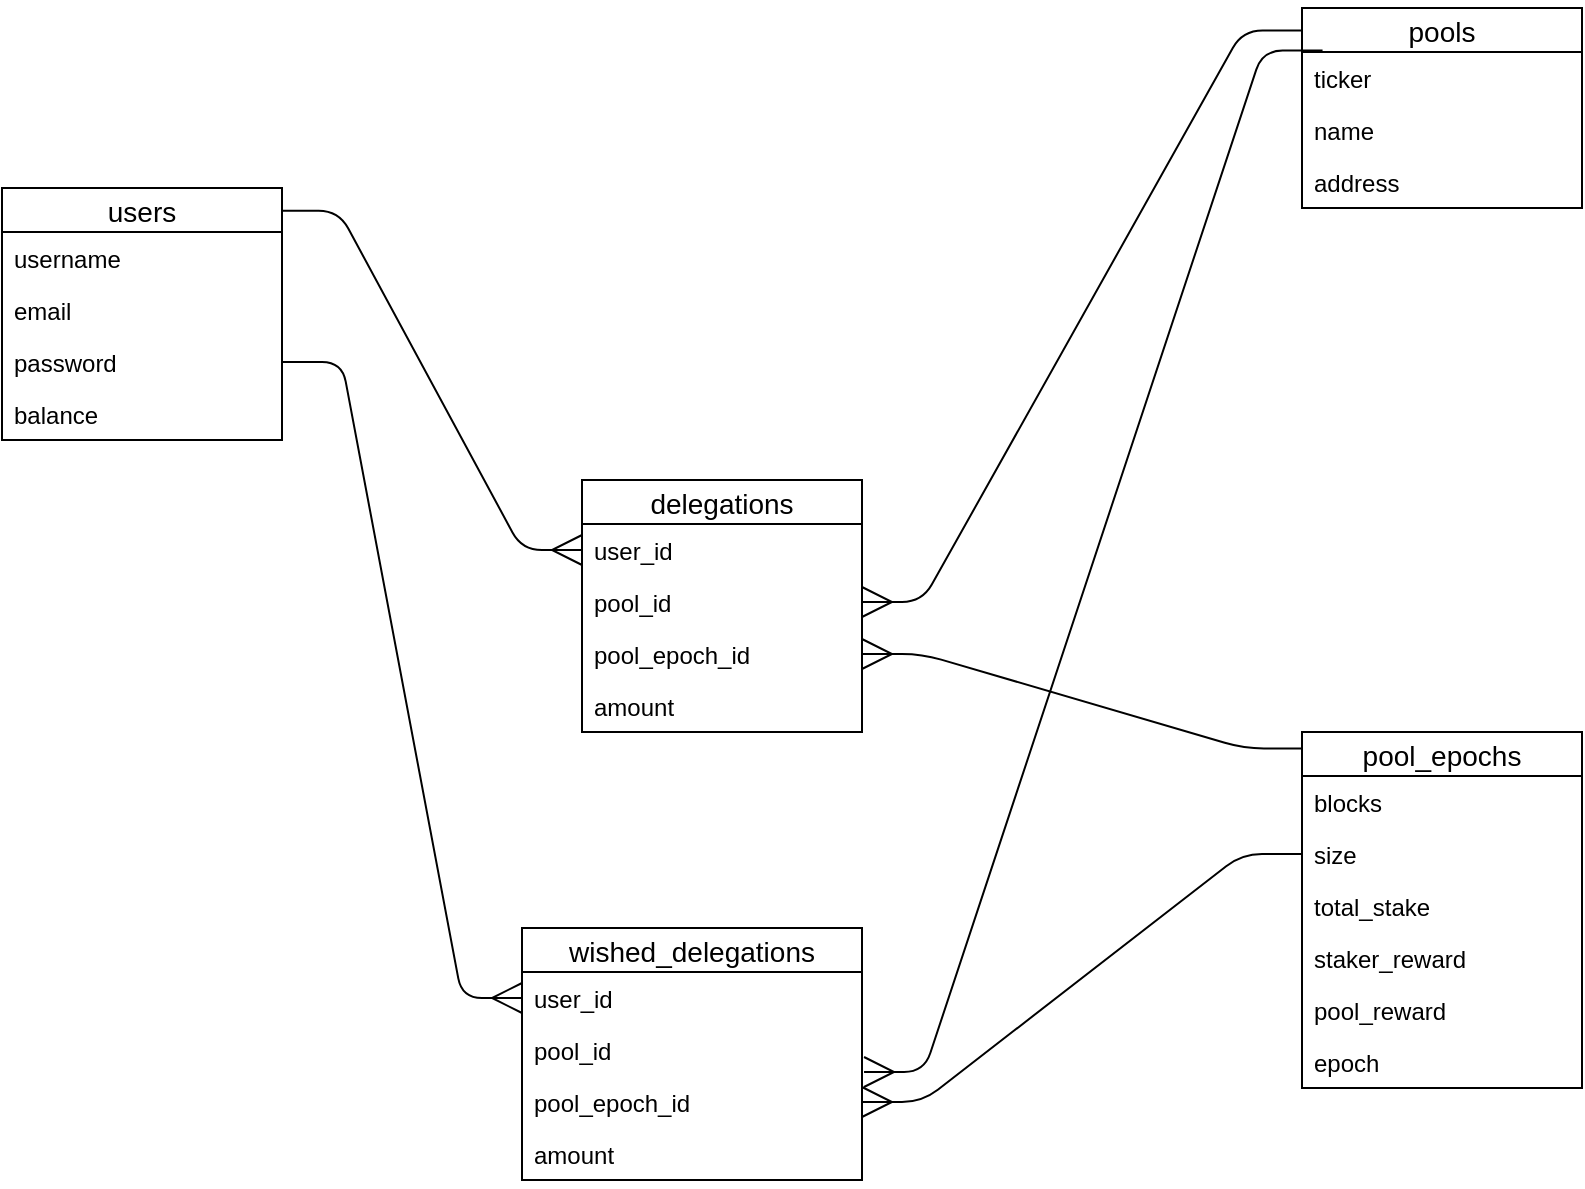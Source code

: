<mxfile version="13.1.13" type="device"><diagram id="C5RBs43oDa-KdzZeNtuy" name="Page-1"><mxGraphModel dx="1875" dy="572" grid="1" gridSize="10" guides="1" tooltips="1" connect="1" arrows="1" fold="1" page="1" pageScale="1" pageWidth="827" pageHeight="1169" math="0" shadow="0"><root><mxCell id="WIyWlLk6GJQsqaUBKTNV-0"/><mxCell id="WIyWlLk6GJQsqaUBKTNV-1" parent="WIyWlLk6GJQsqaUBKTNV-0"/><mxCell id="H6Clq4oezn_HzWMXLctE-64" value="" style="edgeStyle=entityRelationEdgeStyle;fontSize=12;html=1;endArrow=ERmany;startArrow=none;strokeWidth=1;exitX=0.988;exitY=0.09;exitDx=0;exitDy=0;entryX=0;entryY=0.5;entryDx=0;entryDy=0;endSize=13;startSize=13;exitPerimeter=0;startFill=0;" edge="1" parent="WIyWlLk6GJQsqaUBKTNV-1" source="H6Clq4oezn_HzWMXLctE-20" target="H6Clq4oezn_HzWMXLctE-34"><mxGeometry width="100" height="100" relative="1" as="geometry"><mxPoint x="350" y="260" as="sourcePoint"/><mxPoint x="450" y="160" as="targetPoint"/></mxGeometry></mxCell><mxCell id="H6Clq4oezn_HzWMXLctE-65" value="" style="edgeStyle=entityRelationEdgeStyle;fontSize=12;html=1;endArrow=none;startArrow=ERmany;strokeWidth=1;exitX=1;exitY=0.5;exitDx=0;exitDy=0;entryX=0.002;entryY=0.113;entryDx=0;entryDy=0;endSize=13;startSize=13;entryPerimeter=0;endFill=0;" edge="1" parent="WIyWlLk6GJQsqaUBKTNV-1" source="H6Clq4oezn_HzWMXLctE-35" target="H6Clq4oezn_HzWMXLctE-27"><mxGeometry width="100" height="100" relative="1" as="geometry"><mxPoint x="270" y="164" as="sourcePoint"/><mxPoint x="370" y="290" as="targetPoint"/></mxGeometry></mxCell><mxCell id="H6Clq4oezn_HzWMXLctE-33" value="delegations" style="swimlane;fontStyle=0;childLayout=stackLayout;horizontal=1;startSize=22;horizontalStack=0;resizeParent=1;resizeParentMax=0;resizeLast=0;collapsible=1;marginBottom=0;align=center;fontSize=14;" vertex="1" parent="WIyWlLk6GJQsqaUBKTNV-1"><mxGeometry x="60" y="276" width="140" height="126" as="geometry"/></mxCell><mxCell id="H6Clq4oezn_HzWMXLctE-34" value="user_id" style="text;strokeColor=none;fillColor=none;spacingLeft=4;spacingRight=4;overflow=hidden;rotatable=0;points=[[0,0.5],[1,0.5]];portConstraint=eastwest;fontSize=12;" vertex="1" parent="H6Clq4oezn_HzWMXLctE-33"><mxGeometry y="22" width="140" height="26" as="geometry"/></mxCell><mxCell id="H6Clq4oezn_HzWMXLctE-35" value="pool_id" style="text;strokeColor=none;fillColor=none;spacingLeft=4;spacingRight=4;overflow=hidden;rotatable=0;points=[[0,0.5],[1,0.5]];portConstraint=eastwest;fontSize=12;" vertex="1" parent="H6Clq4oezn_HzWMXLctE-33"><mxGeometry y="48" width="140" height="26" as="geometry"/></mxCell><mxCell id="H6Clq4oezn_HzWMXLctE-70" value="pool_epoch_id" style="text;strokeColor=none;fillColor=none;spacingLeft=4;spacingRight=4;overflow=hidden;rotatable=0;points=[[0,0.5],[1,0.5]];portConstraint=eastwest;fontSize=12;" vertex="1" parent="H6Clq4oezn_HzWMXLctE-33"><mxGeometry y="74" width="140" height="26" as="geometry"/></mxCell><mxCell id="H6Clq4oezn_HzWMXLctE-71" value="amount" style="text;strokeColor=none;fillColor=none;spacingLeft=4;spacingRight=4;overflow=hidden;rotatable=0;points=[[0,0.5],[1,0.5]];portConstraint=eastwest;fontSize=12;" vertex="1" parent="H6Clq4oezn_HzWMXLctE-33"><mxGeometry y="100" width="140" height="26" as="geometry"/></mxCell><mxCell id="H6Clq4oezn_HzWMXLctE-79" value="" style="edgeStyle=entityRelationEdgeStyle;fontSize=12;html=1;endArrow=none;startArrow=ERmany;strokeWidth=1;exitX=1;exitY=0.5;exitDx=0;exitDy=0;entryX=0.007;entryY=0.046;entryDx=0;entryDy=0;endSize=13;startSize=13;entryPerimeter=0;endFill=0;" edge="1" parent="WIyWlLk6GJQsqaUBKTNV-1" source="H6Clq4oezn_HzWMXLctE-70" target="H6Clq4oezn_HzWMXLctE-50"><mxGeometry width="100" height="100" relative="1" as="geometry"><mxPoint x="320" y="445.7" as="sourcePoint"/><mxPoint x="394.28" y="170.0" as="targetPoint"/></mxGeometry></mxCell><mxCell id="H6Clq4oezn_HzWMXLctE-27" value="pools" style="swimlane;fontStyle=0;childLayout=stackLayout;horizontal=1;startSize=22;horizontalStack=0;resizeParent=1;resizeParentMax=0;resizeLast=0;collapsible=1;marginBottom=0;align=center;fontSize=14;" vertex="1" parent="WIyWlLk6GJQsqaUBKTNV-1"><mxGeometry x="420" y="40" width="140" height="100" as="geometry"/></mxCell><mxCell id="H6Clq4oezn_HzWMXLctE-28" value="ticker" style="text;strokeColor=none;fillColor=none;spacingLeft=4;spacingRight=4;overflow=hidden;rotatable=0;points=[[0,0.5],[1,0.5]];portConstraint=eastwest;fontSize=12;" vertex="1" parent="H6Clq4oezn_HzWMXLctE-27"><mxGeometry y="22" width="140" height="26" as="geometry"/></mxCell><mxCell id="H6Clq4oezn_HzWMXLctE-29" value="name" style="text;strokeColor=none;fillColor=none;spacingLeft=4;spacingRight=4;overflow=hidden;rotatable=0;points=[[0,0.5],[1,0.5]];portConstraint=eastwest;fontSize=12;" vertex="1" parent="H6Clq4oezn_HzWMXLctE-27"><mxGeometry y="48" width="140" height="26" as="geometry"/></mxCell><mxCell id="H6Clq4oezn_HzWMXLctE-44" value="address" style="text;strokeColor=none;fillColor=none;spacingLeft=4;spacingRight=4;overflow=hidden;rotatable=0;points=[[0,0.5],[1,0.5]];portConstraint=eastwest;fontSize=12;" vertex="1" parent="H6Clq4oezn_HzWMXLctE-27"><mxGeometry y="74" width="140" height="26" as="geometry"/></mxCell><mxCell id="H6Clq4oezn_HzWMXLctE-20" value="users" style="swimlane;fontStyle=0;childLayout=stackLayout;horizontal=1;startSize=22;horizontalStack=0;resizeParent=1;resizeParentMax=0;resizeLast=0;collapsible=1;marginBottom=0;align=center;fontSize=14;" vertex="1" parent="WIyWlLk6GJQsqaUBKTNV-1"><mxGeometry x="-230" y="130" width="140" height="126" as="geometry"/></mxCell><mxCell id="H6Clq4oezn_HzWMXLctE-21" value="username" style="text;strokeColor=none;fillColor=none;spacingLeft=4;spacingRight=4;overflow=hidden;rotatable=0;points=[[0,0.5],[1,0.5]];portConstraint=eastwest;fontSize=12;" vertex="1" parent="H6Clq4oezn_HzWMXLctE-20"><mxGeometry y="22" width="140" height="26" as="geometry"/></mxCell><mxCell id="H6Clq4oezn_HzWMXLctE-22" value="email" style="text;strokeColor=none;fillColor=none;spacingLeft=4;spacingRight=4;overflow=hidden;rotatable=0;points=[[0,0.5],[1,0.5]];portConstraint=eastwest;fontSize=12;" vertex="1" parent="H6Clq4oezn_HzWMXLctE-20"><mxGeometry y="48" width="140" height="26" as="geometry"/></mxCell><mxCell id="H6Clq4oezn_HzWMXLctE-23" value="password" style="text;strokeColor=none;fillColor=none;spacingLeft=4;spacingRight=4;overflow=hidden;rotatable=0;points=[[0,0.5],[1,0.5]];portConstraint=eastwest;fontSize=12;" vertex="1" parent="H6Clq4oezn_HzWMXLctE-20"><mxGeometry y="74" width="140" height="26" as="geometry"/></mxCell><mxCell id="H6Clq4oezn_HzWMXLctE-26" value="balance" style="text;strokeColor=none;fillColor=none;spacingLeft=4;spacingRight=4;overflow=hidden;rotatable=0;points=[[0,0.5],[1,0.5]];portConstraint=eastwest;fontSize=12;" vertex="1" parent="H6Clq4oezn_HzWMXLctE-20"><mxGeometry y="100" width="140" height="26" as="geometry"/></mxCell><mxCell id="H6Clq4oezn_HzWMXLctE-80" value="wished_delegations" style="swimlane;fontStyle=0;childLayout=stackLayout;horizontal=1;startSize=22;horizontalStack=0;resizeParent=1;resizeParentMax=0;resizeLast=0;collapsible=1;marginBottom=0;align=center;fontSize=14;" vertex="1" parent="WIyWlLk6GJQsqaUBKTNV-1"><mxGeometry x="30" y="500" width="170" height="126" as="geometry"/></mxCell><mxCell id="H6Clq4oezn_HzWMXLctE-81" value="user_id" style="text;strokeColor=none;fillColor=none;spacingLeft=4;spacingRight=4;overflow=hidden;rotatable=0;points=[[0,0.5],[1,0.5]];portConstraint=eastwest;fontSize=12;" vertex="1" parent="H6Clq4oezn_HzWMXLctE-80"><mxGeometry y="22" width="170" height="26" as="geometry"/></mxCell><mxCell id="H6Clq4oezn_HzWMXLctE-82" value="pool_id" style="text;strokeColor=none;fillColor=none;spacingLeft=4;spacingRight=4;overflow=hidden;rotatable=0;points=[[0,0.5],[1,0.5]];portConstraint=eastwest;fontSize=12;" vertex="1" parent="H6Clq4oezn_HzWMXLctE-80"><mxGeometry y="48" width="170" height="26" as="geometry"/></mxCell><mxCell id="H6Clq4oezn_HzWMXLctE-84" value="pool_epoch_id" style="text;strokeColor=none;fillColor=none;spacingLeft=4;spacingRight=4;overflow=hidden;rotatable=0;points=[[0,0.5],[1,0.5]];portConstraint=eastwest;fontSize=12;" vertex="1" parent="H6Clq4oezn_HzWMXLctE-80"><mxGeometry y="74" width="170" height="26" as="geometry"/></mxCell><mxCell id="H6Clq4oezn_HzWMXLctE-85" value="amount" style="text;strokeColor=none;fillColor=none;spacingLeft=4;spacingRight=4;overflow=hidden;rotatable=0;points=[[0,0.5],[1,0.5]];portConstraint=eastwest;fontSize=12;" vertex="1" parent="H6Clq4oezn_HzWMXLctE-80"><mxGeometry y="100" width="170" height="26" as="geometry"/></mxCell><mxCell id="H6Clq4oezn_HzWMXLctE-50" value="pool_epochs" style="swimlane;fontStyle=0;childLayout=stackLayout;horizontal=1;startSize=22;horizontalStack=0;resizeParent=1;resizeParentMax=0;resizeLast=0;collapsible=1;marginBottom=0;align=center;fontSize=14;" vertex="1" parent="WIyWlLk6GJQsqaUBKTNV-1"><mxGeometry x="420" y="402" width="140" height="178" as="geometry"/></mxCell><mxCell id="H6Clq4oezn_HzWMXLctE-54" value="blocks" style="text;strokeColor=none;fillColor=none;spacingLeft=4;spacingRight=4;overflow=hidden;rotatable=0;points=[[0,0.5],[1,0.5]];portConstraint=eastwest;fontSize=12;" vertex="1" parent="H6Clq4oezn_HzWMXLctE-50"><mxGeometry y="22" width="140" height="26" as="geometry"/></mxCell><mxCell id="H6Clq4oezn_HzWMXLctE-55" value="size" style="text;strokeColor=none;fillColor=none;spacingLeft=4;spacingRight=4;overflow=hidden;rotatable=0;points=[[0,0.5],[1,0.5]];portConstraint=eastwest;fontSize=12;" vertex="1" parent="H6Clq4oezn_HzWMXLctE-50"><mxGeometry y="48" width="140" height="26" as="geometry"/></mxCell><mxCell id="H6Clq4oezn_HzWMXLctE-56" value="total_stake" style="text;strokeColor=none;fillColor=none;spacingLeft=4;spacingRight=4;overflow=hidden;rotatable=0;points=[[0,0.5],[1,0.5]];portConstraint=eastwest;fontSize=12;" vertex="1" parent="H6Clq4oezn_HzWMXLctE-50"><mxGeometry y="74" width="140" height="26" as="geometry"/></mxCell><mxCell id="H6Clq4oezn_HzWMXLctE-57" value="staker_reward" style="text;strokeColor=none;fillColor=none;spacingLeft=4;spacingRight=4;overflow=hidden;rotatable=0;points=[[0,0.5],[1,0.5]];portConstraint=eastwest;fontSize=12;" vertex="1" parent="H6Clq4oezn_HzWMXLctE-50"><mxGeometry y="100" width="140" height="26" as="geometry"/></mxCell><mxCell id="H6Clq4oezn_HzWMXLctE-58" value="pool_reward" style="text;strokeColor=none;fillColor=none;spacingLeft=4;spacingRight=4;overflow=hidden;rotatable=0;points=[[0,0.5],[1,0.5]];portConstraint=eastwest;fontSize=12;" vertex="1" parent="H6Clq4oezn_HzWMXLctE-50"><mxGeometry y="126" width="140" height="26" as="geometry"/></mxCell><mxCell id="H6Clq4oezn_HzWMXLctE-92" value="epoch" style="text;strokeColor=none;fillColor=none;spacingLeft=4;spacingRight=4;overflow=hidden;rotatable=0;points=[[0,0.5],[1,0.5]];portConstraint=eastwest;fontSize=12;" vertex="1" parent="H6Clq4oezn_HzWMXLctE-50"><mxGeometry y="152" width="140" height="26" as="geometry"/></mxCell><mxCell id="H6Clq4oezn_HzWMXLctE-88" value="" style="edgeStyle=entityRelationEdgeStyle;fontSize=12;html=1;endArrow=none;startArrow=ERmany;strokeWidth=1;exitX=1;exitY=0.5;exitDx=0;exitDy=0;entryX=0;entryY=0.5;entryDx=0;entryDy=0;endSize=13;startSize=13;endFill=0;" edge="1" parent="WIyWlLk6GJQsqaUBKTNV-1" source="H6Clq4oezn_HzWMXLctE-84" target="H6Clq4oezn_HzWMXLctE-55"><mxGeometry width="100" height="100" relative="1" as="geometry"><mxPoint x="210" y="399" as="sourcePoint"/><mxPoint x="430.98" y="418.992" as="targetPoint"/></mxGeometry></mxCell><mxCell id="H6Clq4oezn_HzWMXLctE-89" value="" style="edgeStyle=entityRelationEdgeStyle;fontSize=12;html=1;endArrow=ERmany;startArrow=none;strokeWidth=1;exitX=1;exitY=0.5;exitDx=0;exitDy=0;entryX=0;entryY=0.5;entryDx=0;entryDy=0;endSize=13;startSize=13;startFill=0;" edge="1" parent="WIyWlLk6GJQsqaUBKTNV-1" source="H6Clq4oezn_HzWMXLctE-23" target="H6Clq4oezn_HzWMXLctE-81"><mxGeometry width="100" height="100" relative="1" as="geometry"><mxPoint x="-91.68" y="220.0" as="sourcePoint"/><mxPoint x="60" y="389.66" as="targetPoint"/></mxGeometry></mxCell><mxCell id="H6Clq4oezn_HzWMXLctE-91" value="" style="edgeStyle=entityRelationEdgeStyle;fontSize=12;html=1;endArrow=none;startArrow=ERmany;strokeWidth=1;exitX=1.006;exitY=-0.077;exitDx=0;exitDy=0;entryX=0.002;entryY=0.113;entryDx=0;entryDy=0;endSize=13;startSize=13;entryPerimeter=0;endFill=0;exitPerimeter=0;" edge="1" parent="WIyWlLk6GJQsqaUBKTNV-1"><mxGeometry width="100" height="100" relative="1" as="geometry"><mxPoint x="201.02" y="571.998" as="sourcePoint"/><mxPoint x="430.28" y="61.3" as="targetPoint"/></mxGeometry></mxCell></root></mxGraphModel></diagram></mxfile>